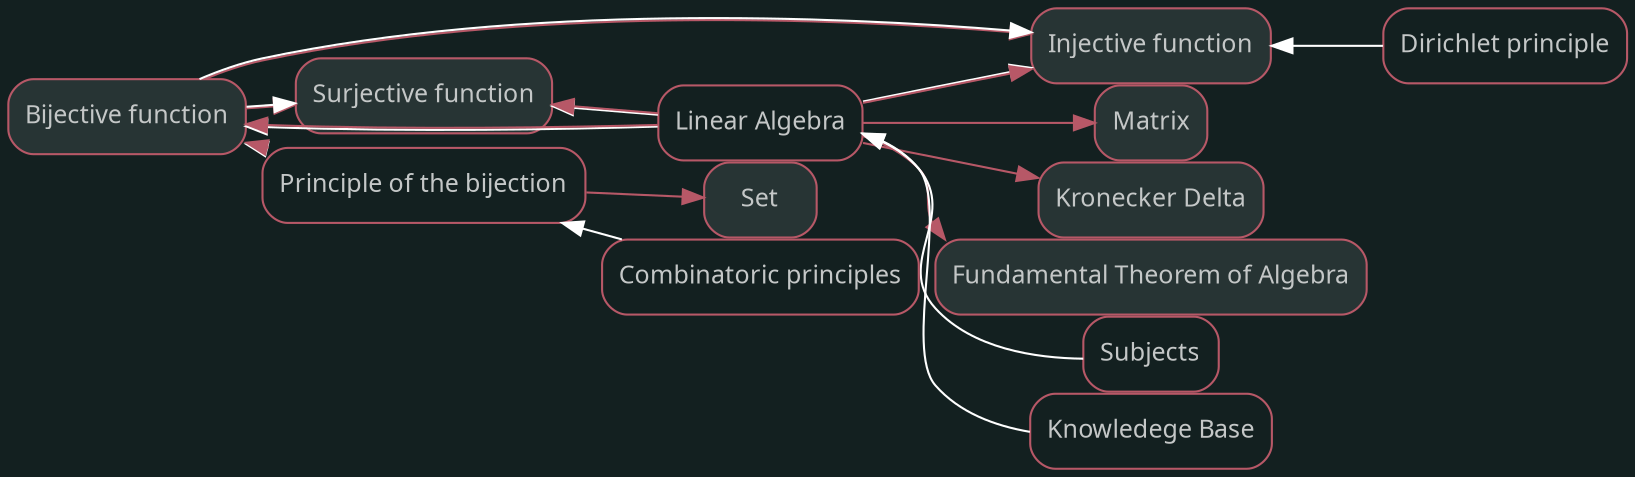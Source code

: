 digraph "Bijective function" {graph [nodesep=0,ranksep=0,rankdir="LR",bgcolor="#132020"];node [shape="rectangle",style="rounded,filled",fontname="sans",fontsize="12px",labelfontname="sans",color="#b75867",fillcolor="#273434",fontcolor="#c4c7c7"];"Bijective function" [label="Bijective function",tooltip="Bijective function",URL="/Knowledge/Bijective function.html",target="_parent"];"Surjective function" [label="Surjective function",tooltip="Surjective function",URL="/Knowledge/Surjective function.html",target="_parent"];"Injective function" [label="Injective function",tooltip="Injective function",URL="/Knowledge/Injective function.html",target="_parent"];subgraph "Forward Bijective function" {edge [color="#b75867"];"Bijective function" -> "Surjective function";"Bijective function" -> "Injective function";}
node [shape="rectangle",style="rounded",fontname="sans",fontsize="12px",labelfontname="sans",color="#b75867",fillcolor="#FFFFFF",fontcolor="#c4c7c7"];"Linear Algebra" [label="Linear Algebra",tooltip="Linear Algebra",URL="/Knowledge/Linear Algebra.html",target="_parent"];"Principle of the bijection" [label="Principle of the bijection",tooltip="Principle of the bijection",URL="/Knowledge/Principle of the bijection.html",target="_parent"];subgraph "Backward Bijective function" {edge [dir="back",color="#FFFFFF"];"Bijective function" -> "Linear Algebra";"Bijective function" -> "Principle of the bijection";}node [shape="rectangle",style="rounded,filled",fontname="sans",fontsize="12px",labelfontname="sans",color="#b75867",fillcolor="#273434",fontcolor="#c4c7c7"];"Surjective function" [label="Surjective function",tooltip="Surjective function",URL="/Knowledge/Surjective function.html",target="_parent"];subgraph "Forward Surjective function" {edge [color="#b75867"];}
node [shape="rectangle",style="rounded",fontname="sans",fontsize="12px",labelfontname="sans",color="#b75867",fillcolor="#FFFFFF",fontcolor="#c4c7c7"];"Linear Algebra" [label="Linear Algebra",tooltip="Linear Algebra",URL="/Knowledge/Linear Algebra.html",target="_parent"];"Bijective function" [label="Bijective function",tooltip="Bijective function",URL="/Knowledge/Bijective function.html",target="_parent"];subgraph "Backward Surjective function" {edge [dir="back",color="#FFFFFF"];"Surjective function" -> "Linear Algebra";"Surjective function" -> "Bijective function";}node [shape="rectangle",style="rounded,filled",fontname="sans",fontsize="12px",labelfontname="sans",color="#b75867",fillcolor="#273434",fontcolor="#c4c7c7"];"Injective function" [label="Injective function",tooltip="Injective function",URL="/Knowledge/Injective function.html",target="_parent"];subgraph "Forward Injective function" {edge [color="#b75867"];}
node [shape="rectangle",style="rounded",fontname="sans",fontsize="12px",labelfontname="sans",color="#b75867",fillcolor="#FFFFFF",fontcolor="#c4c7c7"];"Dirichlet principle" [label="Dirichlet principle",tooltip="Dirichlet principle",URL="/Knowledge/Dirichlet principle.html",target="_parent"];"Linear Algebra" [label="Linear Algebra",tooltip="Linear Algebra",URL="/Knowledge/Linear Algebra.html",target="_parent"];"Bijective function" [label="Bijective function",tooltip="Bijective function",URL="/Knowledge/Bijective function.html",target="_parent"];subgraph "Backward Injective function" {edge [dir="back",color="#FFFFFF"];"Injective function" -> "Dirichlet principle";"Injective function" -> "Linear Algebra";"Injective function" -> "Bijective function";}node [shape="rectangle",style="rounded,filled",fontname="sans",fontsize="12px",labelfontname="sans",color="#b75867",fillcolor="#273434",fontcolor="#c4c7c7"];"Linear Algebra" [label="Linear Algebra",tooltip="Linear Algebra",URL="/Knowledge/Linear Algebra.html",target="_parent"];"Matrix" [label="Matrix",tooltip="Matrix",URL="/Knowledge/Matrix.html",target="_parent"];"Bijective function" [label="Bijective function",tooltip="Bijective function",URL="/Knowledge/Bijective function.html",target="_parent"];"Injective function" [label="Injective function",tooltip="Injective function",URL="/Knowledge/Injective function.html",target="_parent"];"Surjective function" [label="Surjective function",tooltip="Surjective function",URL="/Knowledge/Surjective function.html",target="_parent"];"Kronecker Delta" [label="Kronecker Delta",tooltip="Kronecker Delta",URL="/Knowledge/Kronecker Delta.html",target="_parent"];"Fundamental Theorem of Algebra" [label="Fundamental Theorem of Algebra",tooltip="Fundamental Theorem of Algebra",URL="/Knowledge/Fundamental Theorem of Algebra.html",target="_parent"];subgraph "Forward Linear Algebra" {edge [color="#b75867"];"Linear Algebra" -> "Matrix";"Linear Algebra" -> "Bijective function";"Linear Algebra" -> "Injective function";"Linear Algebra" -> "Surjective function";"Linear Algebra" -> "Kronecker Delta";"Linear Algebra" -> "Fundamental Theorem of Algebra";}
node [shape="rectangle",style="rounded",fontname="sans",fontsize="12px",labelfontname="sans",color="#b75867",fillcolor="#FFFFFF",fontcolor="#c4c7c7"];"Subjects" [label="Subjects",tooltip="Subjects",URL="/Knowledge/Subjects.html",target="_parent"];"Knowledege Base" [label="Knowledege Base",tooltip="Knowledege Base",URL="/Knowledge/Knowledege Base.html",target="_parent"];subgraph "Backward Linear Algebra" {edge [dir="back",color="#FFFFFF"];"Linear Algebra" -> "Subjects";"Linear Algebra" -> "Knowledege Base";}node [shape="rectangle",style="rounded,filled",fontname="sans",fontsize="12px",labelfontname="sans",color="#b75867",fillcolor="#273434",fontcolor="#c4c7c7"];"Principle of the bijection" [label="Principle of the bijection",tooltip="Principle of the bijection",URL="/Knowledge/Principle of the bijection.html",target="_parent"];"Bijective function" [label="Bijective function",tooltip="Bijective function",URL="/Knowledge/Bijective function.html",target="_parent"];"Set" [label="Set",tooltip="Set",URL="/Knowledge/Set.html",target="_parent"];subgraph "Forward Principle of the bijection" {edge [color="#b75867"];"Principle of the bijection" -> "Bijective function";"Principle of the bijection" -> "Set";}
node [shape="rectangle",style="rounded",fontname="sans",fontsize="12px",labelfontname="sans",color="#b75867",fillcolor="#FFFFFF",fontcolor="#c4c7c7"];"Combinatoric principles" [label="Combinatoric principles",tooltip="Combinatoric principles",URL="/Knowledge/Combinatoric principles.html",target="_parent"];subgraph "Backward Principle of the bijection" {edge [dir="back",color="#FFFFFF"];"Principle of the bijection" -> "Combinatoric principles";}}